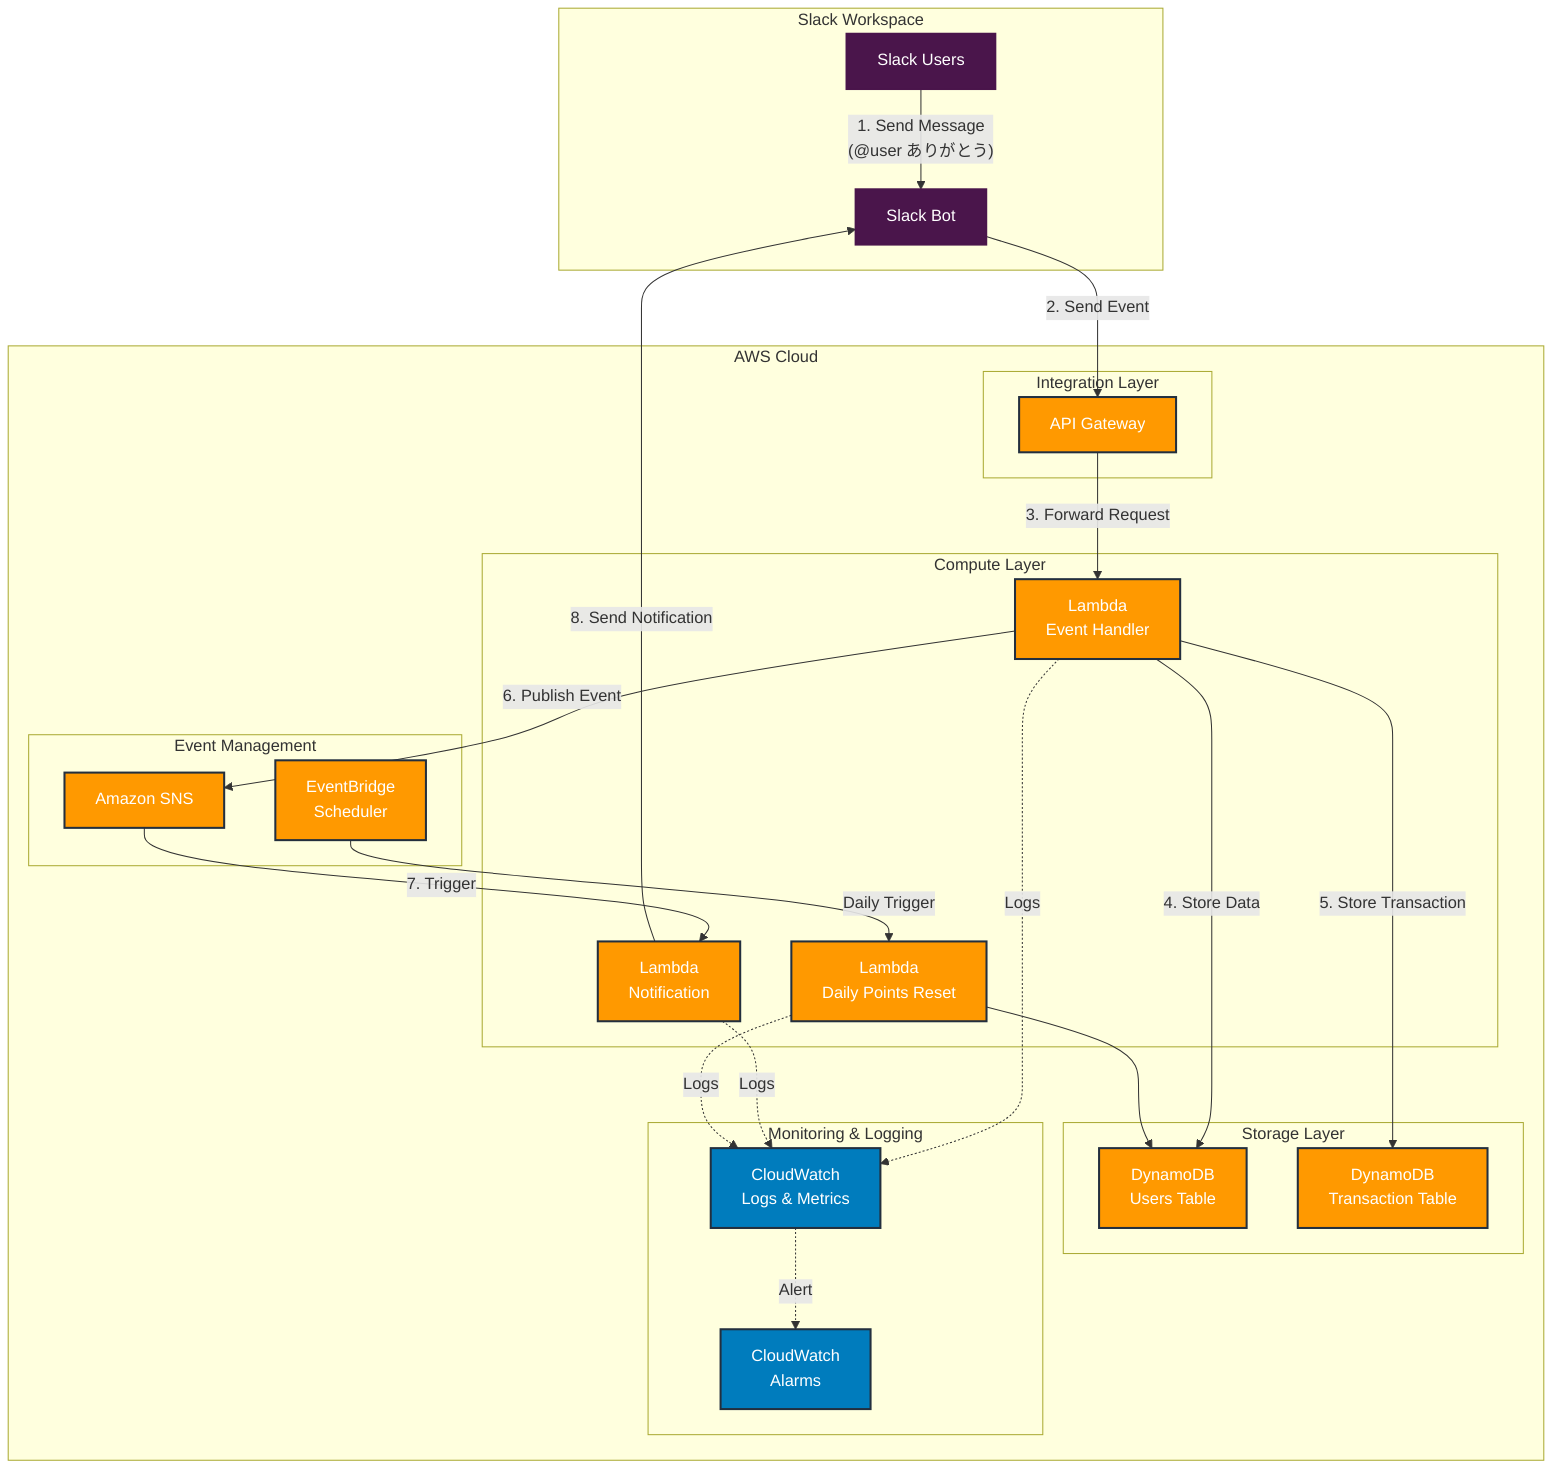 flowchart TB
    subgraph Slack["Slack Workspace"]
        SlackUser["Slack Users"]
        SlackBot["Slack Bot"]
    end

    subgraph AWS Cloud
        subgraph Integration["Integration Layer"]
            APIGW["API Gateway"]
        end

        subgraph Compute["Compute Layer"]
            direction TB
            EventLambda["Lambda\nEvent Handler"]
            NotifyLambda["Lambda\nNotification"]
            ResetLambda["Lambda\nDaily Points Reset"]
        end

        subgraph Storage["Storage Layer"]
            DDB1["DynamoDB\nUsers Table"]
            DDB2["DynamoDB\nTransaction Table"]
        end

        subgraph Events["Event Management"]
            SNS["Amazon SNS"]
            EB["EventBridge\nScheduler"]
        end

        subgraph Monitoring["Monitoring & Logging"]
            CW["CloudWatch\nLogs & Metrics"]
            CWAlarm["CloudWatch\nAlarms"]
        end
    end

    %% Connections
    SlackUser -->|"1. Send Message\n(@user ありがとう)"| SlackBot
    SlackBot -->|"2. Send Event"| APIGW
    APIGW -->|"3. Forward Request"| EventLambda
    EventLambda -->|"4. Store Data"| DDB1
    EventLambda -->|"5. Store Transaction"| DDB2
    EventLambda -->|"6. Publish Event"| SNS
    SNS -->|"7. Trigger"| NotifyLambda
    NotifyLambda -->|"8. Send Notification"| SlackBot
    
    EB -->|"Daily Trigger"| ResetLambda
    ResetLambda --> DDB1

    %% Monitoring Connections
    EventLambda -.->|"Logs"| CW
    NotifyLambda -.->|"Logs"| CW
    ResetLambda -.->|"Logs"| CW
    CW -.->|"Alert"| CWAlarm

    %% Styling
    classDef aws fill:#FF9900,stroke:#232F3E,stroke-width:2px,color:white;
    classDef slack fill:#4A154B,stroke:#4A154B,stroke-width:2px,color:white;
    classDef monitor fill:#007CBD,stroke:#232F3E,stroke-width:2px,color:white;

    class APIGW,EventLambda,NotifyLambda,ResetLambda,DDB1,DDB2,SNS,EB aws;
    class SlackUser,SlackBot slack;
    class CW,CWAlarm monitor;